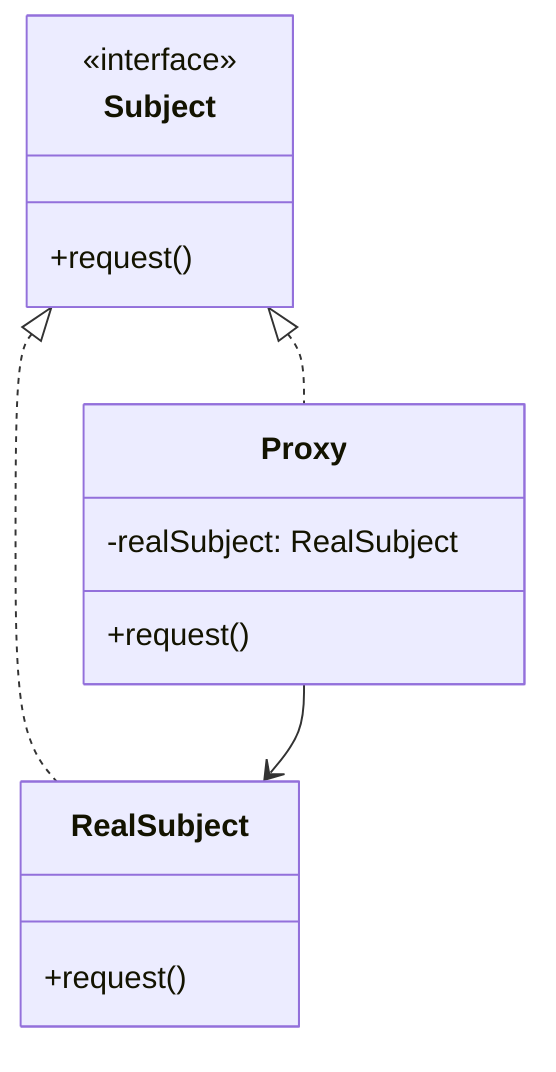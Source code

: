 classDiagram
    class Subject {
        <<interface>>
        +request()
    }
    class RealSubject {
        +request()
    }
    class Proxy {
        -realSubject: RealSubject
        +request()
    }
    Subject <|.. RealSubject
    Subject <|.. Proxy
    Proxy --> RealSubject